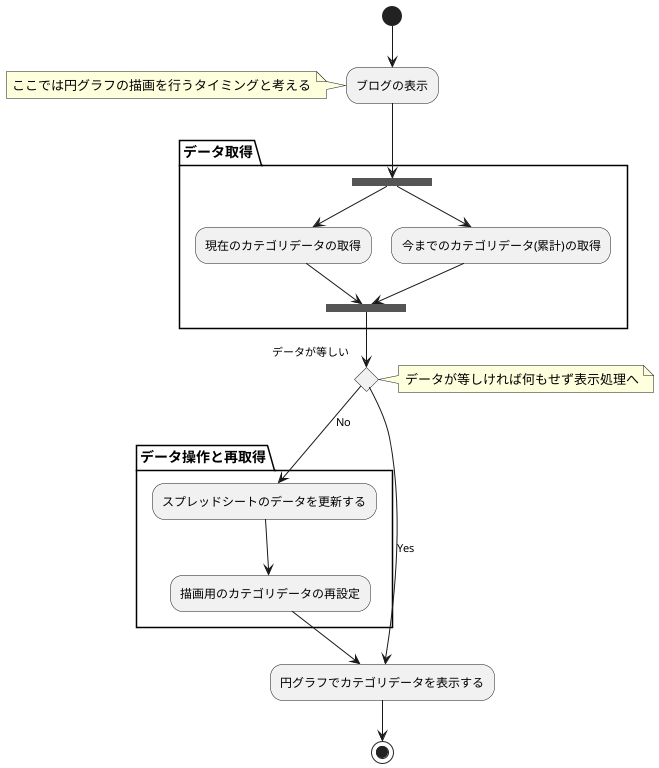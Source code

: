 @startuml Activity
(*) --> "ブログの表示" 
note left: ここでは円グラフの描画を行うタイミングと考える
partition "データ取得" {
"ブログの表示" --> ===fork===
===fork=== --> "現在のカテゴリデータの取得"
--> ===join===
===fork=== --> "今までのカテゴリデータ(累計)の取得"
--> ===join===
}

if "データが等しい" then 
note right: データが等しければ何もせず表示処理へ
--> [Yes] "円グラフでカテゴリデータを表示する"
else
partition "データ操作と再取得" { 
--> [No] "スプレッドシートのデータを更新する" 
--> "描画用のカテゴリデータの再設定"
--> "円グラフでカテゴリデータを表示する" 
}
endif
--> (*)
@enduml